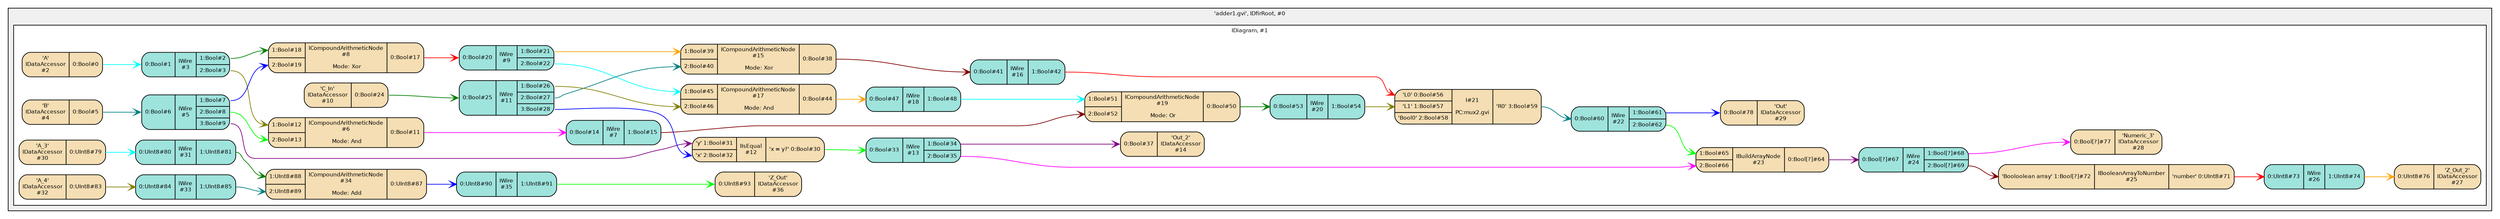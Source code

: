 digraph G {
	rankdir=LR;
	ranksep=0.2;
	nodesep=0.2;
	fontsize=8;
	subgraph "cluster_n0" {
		label="'adder1.gvi', IDfirRoot, #0"; style=filled; fillcolor="#f0f0f0"; color="#000000"; fontname="Helvetica"; fontsize=8;
		subgraph "cluster_n1" {
			label="IDiagram, #1"; style=filled; fillcolor="#ffffff"; color="#000000"; fontname="Helvetica"; fontsize="8";
			"n2" [shape=Mrecord label="{{{{<t1>'Booloolean array' 1:Bool[?]#72 }|IBooleanArrayToNumber\n#25\n|{<t0>'number' 0:UInt8#71 }}}}" margin="0.07,0.05" style=filled fillcolor="#f5deb3" color="#000000" fontname="Helvetica" fontsize=8];
			"n3" [shape=Mrecord label="{{{{<t1>1:Bool#65 |<t2>2:Bool#66 }|IBuildArrayNode\n#23\n|{<t0>0:Bool[?]#64 }}}}" margin="0.07,0.05" style=filled fillcolor="#f5deb3" color="#000000" fontname="Helvetica" fontsize=8];
			"n4" [shape=Mrecord label="{{{{<t1>1:Bool#12 |<t2>2:Bool#13 }|ICompoundArithmeticNode\n#6\n\n Mode: And|{<t0>0:Bool#11 }}}}" margin="0.07,0.05" style=filled fillcolor="#f5deb3" color="#000000" fontname="Helvetica" fontsize=8];
			"n5" [shape=Mrecord label="{{{{<t1>1:Bool#18 |<t2>2:Bool#19 }|ICompoundArithmeticNode\n#8\n\n Mode: Xor|{<t0>0:Bool#17 }}}}" margin="0.07,0.05" style=filled fillcolor="#f5deb3" color="#000000" fontname="Helvetica" fontsize=8];
			"n6" [shape=Mrecord label="{{{{<t1>1:Bool#39 |<t2>2:Bool#40 }|ICompoundArithmeticNode\n#15\n\n Mode: Xor|{<t0>0:Bool#38 }}}}" margin="0.07,0.05" style=filled fillcolor="#f5deb3" color="#000000" fontname="Helvetica" fontsize=8];
			"n7" [shape=Mrecord label="{{{{<t1>1:Bool#45 |<t2>2:Bool#46 }|ICompoundArithmeticNode\n#17\n\n Mode: And|{<t0>0:Bool#44 }}}}" margin="0.07,0.05" style=filled fillcolor="#f5deb3" color="#000000" fontname="Helvetica" fontsize=8];
			"n8" [shape=Mrecord label="{{{{<t1>1:Bool#51 |<t2>2:Bool#52 }|ICompoundArithmeticNode\n#19\n\n Mode: Or|{<t0>0:Bool#50 }}}}" margin="0.07,0.05" style=filled fillcolor="#f5deb3" color="#000000" fontname="Helvetica" fontsize=8];
			"n9" [shape=Mrecord label="{{{{<t1>1:UInt8#88 |<t2>2:UInt8#89 }|ICompoundArithmeticNode\n#34\n\n Mode: Add|{<t0>0:UInt8#87 }}}}" margin="0.07,0.05" style=filled fillcolor="#f5deb3" color="#000000" fontname="Helvetica" fontsize=8];
			"n10" [shape=Mrecord label="{{{'A'\nIDataAccessor\n#2\n|{<t0>0:Bool#0 }}}}" margin="0.07,0.05" style=filled fillcolor="#f5deb3" color="#000000" fontname="Helvetica" fontsize=8];
			"n11" [shape=Mrecord label="{{{'B'\nIDataAccessor\n#4\n|{<t0>0:Bool#5 }}}}" margin="0.07,0.05" style=filled fillcolor="#f5deb3" color="#000000" fontname="Helvetica" fontsize=8];
			"n12" [shape=Mrecord label="{{{'C_In'\nIDataAccessor\n#10\n|{<t0>0:Bool#24 }}}}" margin="0.07,0.05" style=filled fillcolor="#f5deb3" color="#000000" fontname="Helvetica" fontsize=8];
			"n13" [shape=Mrecord label="{{{{<t0>0:Bool#37 }|'Out_2'\nIDataAccessor\n#14\n}}}" margin="0.07,0.05" style=filled fillcolor="#f5deb3" color="#000000" fontname="Helvetica" fontsize=8];
			"n14" [shape=Mrecord label="{{{{<t0>0:UInt8#76 }|'Z_Out_2'\nIDataAccessor\n#27\n}}}" margin="0.07,0.05" style=filled fillcolor="#f5deb3" color="#000000" fontname="Helvetica" fontsize=8];
			"n15" [shape=Mrecord label="{{{{<t0>0:Bool[?]#77 }|'Numeric_3'\nIDataAccessor\n#28\n}}}" margin="0.07,0.05" style=filled fillcolor="#f5deb3" color="#000000" fontname="Helvetica" fontsize=8];
			"n16" [shape=Mrecord label="{{{{<t0>0:Bool#78 }|'Out'\nIDataAccessor\n#29\n}}}" margin="0.07,0.05" style=filled fillcolor="#f5deb3" color="#000000" fontname="Helvetica" fontsize=8];
			"n17" [shape=Mrecord label="{{{'A_3'\nIDataAccessor\n#30\n|{<t0>0:UInt8#79 }}}}" margin="0.07,0.05" style=filled fillcolor="#f5deb3" color="#000000" fontname="Helvetica" fontsize=8];
			"n18" [shape=Mrecord label="{{{'A_4'\nIDataAccessor\n#32\n|{<t0>0:UInt8#83 }}}}" margin="0.07,0.05" style=filled fillcolor="#f5deb3" color="#000000" fontname="Helvetica" fontsize=8];
			"n19" [shape=Mrecord label="{{{{<t0>0:UInt8#93 }|'Z_Out'\nIDataAccessor\n#36\n}}}" margin="0.07,0.05" style=filled fillcolor="#f5deb3" color="#000000" fontname="Helvetica" fontsize=8];
			"n20" [shape=Mrecord label="{{{{<t1>'y' 1:Bool#31 |<t2>'x' 2:Bool#32 }|IIsEqual\n#12\n|{<t0>'x = y?' 0:Bool#30 }}}}" margin="0.07,0.05" style=filled fillcolor="#f5deb3" color="#000000" fontname="Helvetica" fontsize=8];
			"n21" [shape=Mrecord label="{{{{<t0>'L0' 0:Bool#56 |<t1>'L1' 1:Bool#57 |<t2>'Bool0' 2:Bool#58 }|I#21\n\nPC:mux2.gvi|{<t3>'R0' 3:Bool#59 }}}}" margin="0.07,0.05" style=filled fillcolor="#f5deb3" color="#000000" fontname="Helvetica" fontsize=8];
			"n22" [shape=Mrecord label="{{{{<t0>0:Bool#1 }|IWire\n#3\n|{<t1>1:Bool#2 |<t2>2:Bool#3 }}}}" margin="0.07,0.05" style=filled fillcolor="#9FE3DD" color="#000000" fontname="Helvetica" fontsize=8];
			"n23" [shape=Mrecord label="{{{{<t0>0:Bool#6 }|IWire\n#5\n|{<t1>1:Bool#7 |<t2>2:Bool#8 |<t3>3:Bool#9 }}}}" margin="0.07,0.05" style=filled fillcolor="#9FE3DD" color="#000000" fontname="Helvetica" fontsize=8];
			"n24" [shape=Mrecord label="{{{{<t0>0:Bool#14 }|IWire\n#7\n|{<t1>1:Bool#15 }}}}" margin="0.07,0.05" style=filled fillcolor="#9FE3DD" color="#000000" fontname="Helvetica" fontsize=8];
			"n25" [shape=Mrecord label="{{{{<t0>0:Bool#20 }|IWire\n#9\n|{<t1>1:Bool#21 |<t2>2:Bool#22 }}}}" margin="0.07,0.05" style=filled fillcolor="#9FE3DD" color="#000000" fontname="Helvetica" fontsize=8];
			"n26" [shape=Mrecord label="{{{{<t0>0:Bool#25 }|IWire\n#11\n|{<t1>1:Bool#26 |<t2>2:Bool#27 |<t3>3:Bool#28 }}}}" margin="0.07,0.05" style=filled fillcolor="#9FE3DD" color="#000000" fontname="Helvetica" fontsize=8];
			"n27" [shape=Mrecord label="{{{{<t0>0:Bool#33 }|IWire\n#13\n|{<t1>1:Bool#34 |<t2>2:Bool#35 }}}}" margin="0.07,0.05" style=filled fillcolor="#9FE3DD" color="#000000" fontname="Helvetica" fontsize=8];
			"n28" [shape=Mrecord label="{{{{<t0>0:Bool#41 }|IWire\n#16\n|{<t1>1:Bool#42 }}}}" margin="0.07,0.05" style=filled fillcolor="#9FE3DD" color="#000000" fontname="Helvetica" fontsize=8];
			"n29" [shape=Mrecord label="{{{{<t0>0:Bool#47 }|IWire\n#18\n|{<t1>1:Bool#48 }}}}" margin="0.07,0.05" style=filled fillcolor="#9FE3DD" color="#000000" fontname="Helvetica" fontsize=8];
			"n30" [shape=Mrecord label="{{{{<t0>0:Bool#53 }|IWire\n#20\n|{<t1>1:Bool#54 }}}}" margin="0.07,0.05" style=filled fillcolor="#9FE3DD" color="#000000" fontname="Helvetica" fontsize=8];
			"n31" [shape=Mrecord label="{{{{<t0>0:Bool#60 }|IWire\n#22\n|{<t1>1:Bool#61 |<t2>2:Bool#62 }}}}" margin="0.07,0.05" style=filled fillcolor="#9FE3DD" color="#000000" fontname="Helvetica" fontsize=8];
			"n32" [shape=Mrecord label="{{{{<t0>0:Bool[?]#67 }|IWire\n#24\n|{<t1>1:Bool[?]#68 |<t2>2:Bool[?]#69 }}}}" margin="0.07,0.05" style=filled fillcolor="#9FE3DD" color="#000000" fontname="Helvetica" fontsize=8];
			"n33" [shape=Mrecord label="{{{{<t0>0:UInt8#73 }|IWire\n#26\n|{<t1>1:UInt8#74 }}}}" margin="0.07,0.05" style=filled fillcolor="#9FE3DD" color="#000000" fontname="Helvetica" fontsize=8];
			"n34" [shape=Mrecord label="{{{{<t0>0:UInt8#80 }|IWire\n#31\n|{<t1>1:UInt8#81 }}}}" margin="0.07,0.05" style=filled fillcolor="#9FE3DD" color="#000000" fontname="Helvetica" fontsize=8];
			"n35" [shape=Mrecord label="{{{{<t0>0:UInt8#84 }|IWire\n#33\n|{<t1>1:UInt8#85 }}}}" margin="0.07,0.05" style=filled fillcolor="#9FE3DD" color="#000000" fontname="Helvetica" fontsize=8];
			"n36" [shape=Mrecord label="{{{{<t0>0:UInt8#90 }|IWire\n#35\n|{<t1>1:UInt8#91 }}}}" margin="0.07,0.05" style=filled fillcolor="#9FE3DD" color="#000000" fontname="Helvetica" fontsize=8];
		}
	}
	n10:t0:e->n22:t0:w [penwidth="1" minlen="3" style="solid" color="#00ffff" arrowhead="open"];
	n22:t1:e->n5:t1:w [penwidth="1" minlen="3" style="solid" color="#008000" arrowhead="open"];
	n22:t2:e->n4:t1:w [penwidth="1" minlen="3" style="solid" color="#808000" arrowhead="open"];
	n11:t0:e->n23:t0:w [penwidth="1" minlen="3" style="solid" color="#008080" arrowhead="open"];
	n23:t1:e->n5:t2:w [penwidth="1" minlen="3" style="solid" color="#0000ff" arrowhead="open"];
	n23:t2:e->n4:t2:w [penwidth="1" minlen="3" style="solid" color="#00ff00" arrowhead="open"];
	n23:t3:e->n20:t1:w [penwidth="1" minlen="3" style="solid" color="#800080" arrowhead="open"];
	n4:t0:e->n24:t0:w [penwidth="1" minlen="3" style="solid" color="#ff00ff" arrowhead="open"];
	n24:t1:e->n8:t2:w [penwidth="1" minlen="3" style="solid" color="#800000" arrowhead="open"];
	n5:t0:e->n25:t0:w [penwidth="1" minlen="3" style="solid" color="#ff0000" arrowhead="open"];
	n25:t1:e->n6:t1:w [penwidth="1" minlen="3" style="solid" color="#ffa500" arrowhead="open"];
	n25:t2:e->n7:t1:w [penwidth="1" minlen="3" style="solid" color="#00ffff" arrowhead="open"];
	n12:t0:e->n26:t0:w [penwidth="1" minlen="3" style="solid" color="#008000" arrowhead="open"];
	n26:t1:e->n7:t2:w [penwidth="1" minlen="3" style="solid" color="#808000" arrowhead="open"];
	n26:t2:e->n6:t2:w [penwidth="1" minlen="3" style="solid" color="#008080" arrowhead="open"];
	n26:t3:e->n20:t2:w [penwidth="1" minlen="3" style="solid" color="#0000ff" arrowhead="open"];
	n20:t0:e->n27:t0:w [penwidth="1" minlen="3" style="solid" color="#00ff00" arrowhead="open"];
	n27:t1:e->n13:t0:w [penwidth="1" minlen="3" style="solid" color="#800080" arrowhead="open"];
	n27:t2:e->n3:t2:w [penwidth="1" minlen="3" style="solid" color="#ff00ff" arrowhead="open"];
	n6:t0:e->n28:t0:w [penwidth="1" minlen="3" style="solid" color="#800000" arrowhead="open"];
	n28:t1:e->n21:t0:w [penwidth="1" minlen="3" style="solid" color="#ff0000" arrowhead="open"];
	n7:t0:e->n29:t0:w [penwidth="1" minlen="3" style="solid" color="#ffa500" arrowhead="open"];
	n29:t1:e->n8:t1:w [penwidth="1" minlen="3" style="solid" color="#00ffff" arrowhead="open"];
	n8:t0:e->n30:t0:w [penwidth="1" minlen="3" style="solid" color="#008000" arrowhead="open"];
	n30:t1:e->n21:t1:w [penwidth="1" minlen="3" style="solid" color="#808000" arrowhead="open"];
	n21:t3:e->n31:t0:w [penwidth="1" minlen="3" style="solid" color="#008080" arrowhead="open"];
	n31:t1:e->n16:t0:w [penwidth="1" minlen="3" style="solid" color="#0000ff" arrowhead="open"];
	n31:t2:e->n3:t1:w [penwidth="1" minlen="3" style="solid" color="#00ff00" arrowhead="open"];
	n3:t0:e->n32:t0:w [penwidth="1" minlen="3" style="solid" color="#800080" arrowhead="open"];
	n32:t1:e->n15:t0:w [penwidth="1" minlen="3" style="solid" color="#ff00ff" arrowhead="open"];
	n32:t2:e->n2:t1:w [penwidth="1" minlen="3" style="solid" color="#800000" arrowhead="open"];
	n2:t0:e->n33:t0:w [penwidth="1" minlen="3" style="solid" color="#ff0000" arrowhead="open"];
	n33:t1:e->n14:t0:w [penwidth="1" minlen="3" style="solid" color="#ffa500" arrowhead="open"];
	n17:t0:e->n34:t0:w [penwidth="1" minlen="3" style="solid" color="#00ffff" arrowhead="open"];
	n34:t1:e->n9:t1:w [penwidth="1" minlen="3" style="solid" color="#008000" arrowhead="open"];
	n18:t0:e->n35:t0:w [penwidth="1" minlen="3" style="solid" color="#808000" arrowhead="open"];
	n35:t1:e->n9:t2:w [penwidth="1" minlen="3" style="solid" color="#008080" arrowhead="open"];
	n9:t0:e->n36:t0:w [penwidth="1" minlen="3" style="solid" color="#0000ff" arrowhead="open"];
	n36:t1:e->n19:t0:w [penwidth="1" minlen="3" style="solid" color="#00ff00" arrowhead="open"];
}
